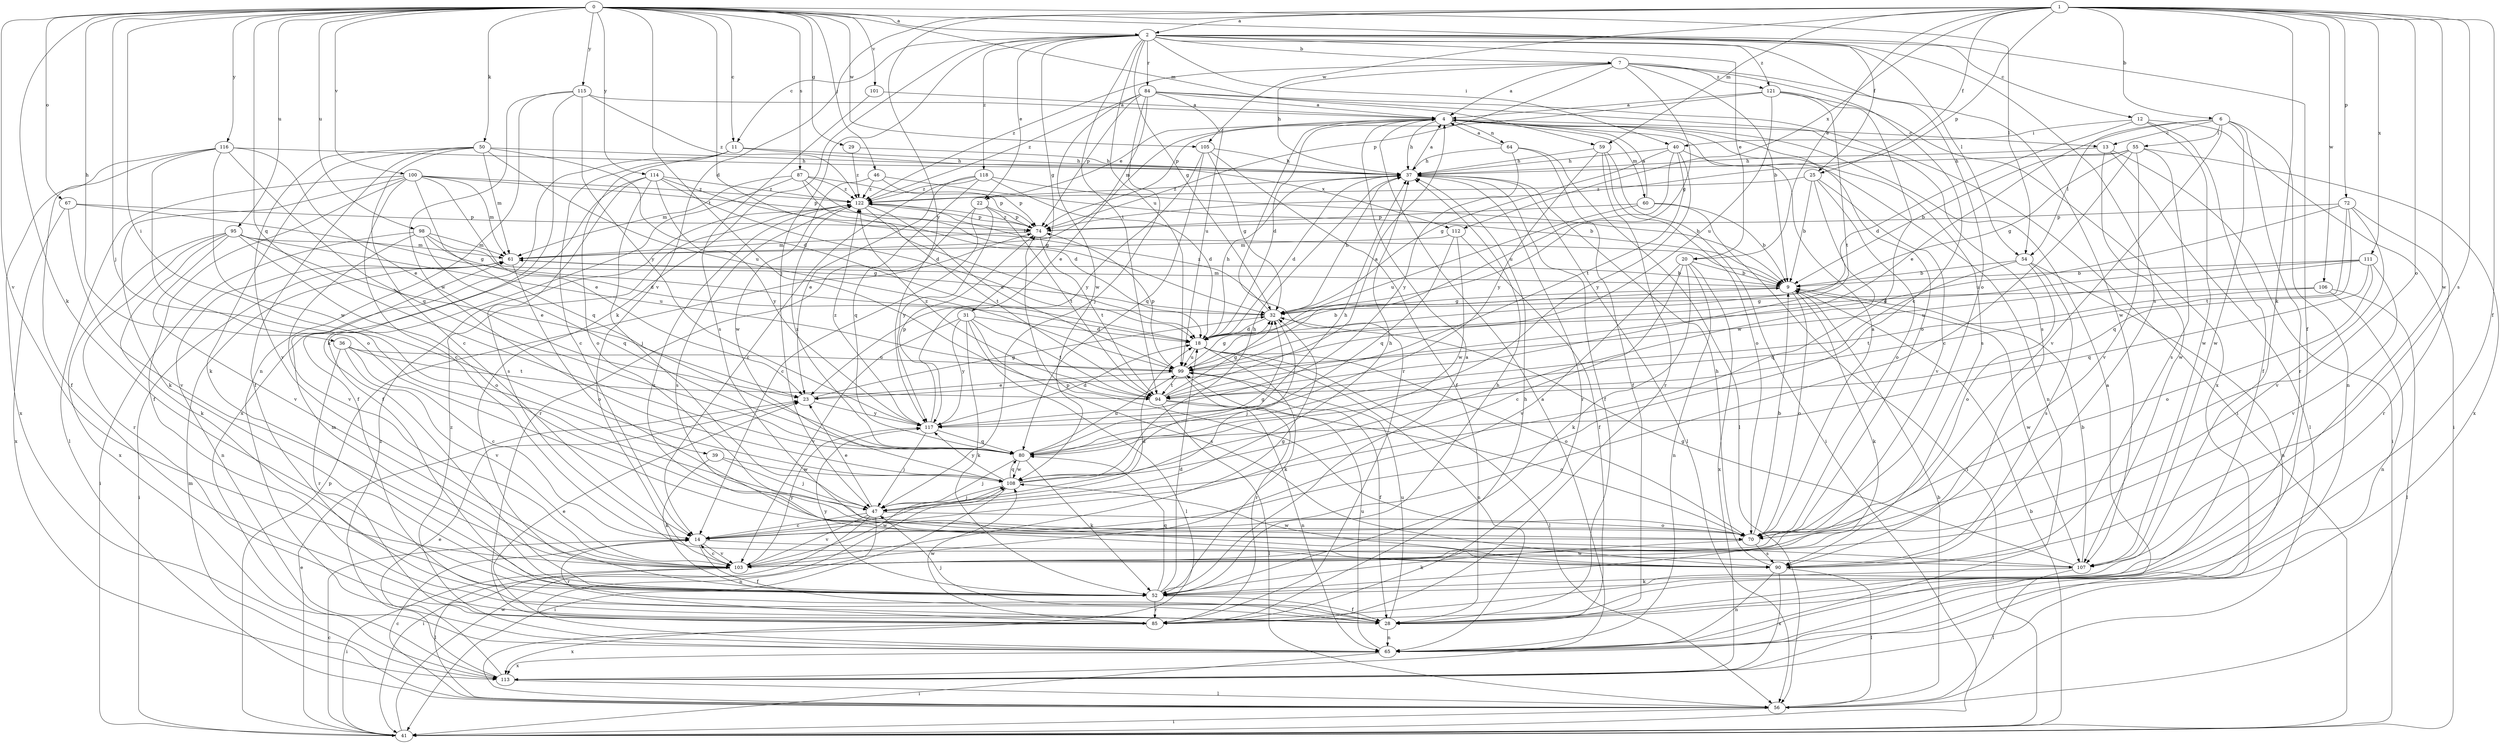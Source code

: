 strict digraph  {
0;
1;
2;
4;
6;
7;
9;
11;
12;
13;
14;
18;
20;
22;
23;
25;
28;
29;
31;
32;
36;
37;
39;
40;
41;
46;
47;
50;
52;
54;
55;
56;
59;
60;
61;
64;
65;
67;
70;
72;
74;
80;
84;
85;
87;
90;
94;
95;
98;
99;
100;
101;
103;
105;
106;
107;
108;
111;
112;
113;
114;
115;
116;
117;
118;
121;
122;
0 -> 2  [label=a];
0 -> 11  [label=c];
0 -> 18  [label=d];
0 -> 25  [label=f];
0 -> 29  [label=g];
0 -> 36  [label=h];
0 -> 39  [label=i];
0 -> 46  [label=j];
0 -> 47  [label=j];
0 -> 50  [label=k];
0 -> 52  [label=k];
0 -> 54  [label=l];
0 -> 59  [label=m];
0 -> 67  [label=o];
0 -> 80  [label=q];
0 -> 87  [label=s];
0 -> 94  [label=t];
0 -> 95  [label=u];
0 -> 98  [label=u];
0 -> 100  [label=v];
0 -> 101  [label=v];
0 -> 103  [label=v];
0 -> 105  [label=w];
0 -> 114  [label=y];
0 -> 115  [label=y];
0 -> 116  [label=y];
1 -> 2  [label=a];
1 -> 6  [label=b];
1 -> 20  [label=e];
1 -> 25  [label=f];
1 -> 28  [label=f];
1 -> 52  [label=k];
1 -> 59  [label=m];
1 -> 70  [label=o];
1 -> 72  [label=p];
1 -> 74  [label=p];
1 -> 90  [label=s];
1 -> 103  [label=v];
1 -> 105  [label=w];
1 -> 106  [label=w];
1 -> 107  [label=w];
1 -> 111  [label=x];
1 -> 112  [label=x];
1 -> 117  [label=y];
2 -> 7  [label=b];
2 -> 11  [label=c];
2 -> 12  [label=c];
2 -> 20  [label=e];
2 -> 22  [label=e];
2 -> 28  [label=f];
2 -> 31  [label=g];
2 -> 32  [label=g];
2 -> 40  [label=i];
2 -> 47  [label=j];
2 -> 52  [label=k];
2 -> 54  [label=l];
2 -> 70  [label=o];
2 -> 84  [label=r];
2 -> 90  [label=s];
2 -> 94  [label=t];
2 -> 99  [label=u];
2 -> 118  [label=z];
2 -> 121  [label=z];
4 -> 13  [label=c];
4 -> 18  [label=d];
4 -> 22  [label=e];
4 -> 23  [label=e];
4 -> 37  [label=h];
4 -> 60  [label=m];
4 -> 64  [label=n];
4 -> 70  [label=o];
4 -> 85  [label=r];
4 -> 90  [label=s];
6 -> 13  [label=c];
6 -> 23  [label=e];
6 -> 54  [label=l];
6 -> 55  [label=l];
6 -> 65  [label=n];
6 -> 85  [label=r];
6 -> 103  [label=v];
6 -> 107  [label=w];
7 -> 4  [label=a];
7 -> 9  [label=b];
7 -> 14  [label=c];
7 -> 32  [label=g];
7 -> 37  [label=h];
7 -> 74  [label=p];
7 -> 107  [label=w];
7 -> 121  [label=z];
7 -> 122  [label=z];
9 -> 32  [label=g];
9 -> 52  [label=k];
9 -> 61  [label=m];
9 -> 70  [label=o];
9 -> 107  [label=w];
11 -> 14  [label=c];
11 -> 37  [label=h];
11 -> 70  [label=o];
11 -> 112  [label=x];
11 -> 113  [label=x];
12 -> 18  [label=d];
12 -> 28  [label=f];
12 -> 40  [label=i];
12 -> 41  [label=i];
12 -> 107  [label=w];
13 -> 37  [label=h];
13 -> 41  [label=i];
13 -> 56  [label=l];
13 -> 107  [label=w];
14 -> 18  [label=d];
14 -> 28  [label=f];
14 -> 85  [label=r];
14 -> 103  [label=v];
14 -> 107  [label=w];
18 -> 9  [label=b];
18 -> 37  [label=h];
18 -> 52  [label=k];
18 -> 56  [label=l];
18 -> 65  [label=n];
18 -> 70  [label=o];
18 -> 99  [label=u];
20 -> 9  [label=b];
20 -> 14  [label=c];
20 -> 52  [label=k];
20 -> 65  [label=n];
20 -> 103  [label=v];
20 -> 113  [label=x];
22 -> 14  [label=c];
22 -> 74  [label=p];
22 -> 85  [label=r];
22 -> 94  [label=t];
22 -> 117  [label=y];
23 -> 32  [label=g];
23 -> 117  [label=y];
25 -> 9  [label=b];
25 -> 70  [label=o];
25 -> 103  [label=v];
25 -> 108  [label=w];
25 -> 122  [label=z];
28 -> 47  [label=j];
28 -> 65  [label=n];
28 -> 99  [label=u];
29 -> 37  [label=h];
29 -> 122  [label=z];
31 -> 18  [label=d];
31 -> 52  [label=k];
31 -> 56  [label=l];
31 -> 90  [label=s];
31 -> 94  [label=t];
31 -> 103  [label=v];
31 -> 117  [label=y];
32 -> 18  [label=d];
32 -> 37  [label=h];
32 -> 47  [label=j];
32 -> 122  [label=z];
36 -> 14  [label=c];
36 -> 85  [label=r];
36 -> 94  [label=t];
36 -> 99  [label=u];
36 -> 103  [label=v];
37 -> 4  [label=a];
37 -> 18  [label=d];
37 -> 28  [label=f];
37 -> 56  [label=l];
37 -> 85  [label=r];
37 -> 122  [label=z];
39 -> 47  [label=j];
39 -> 52  [label=k];
39 -> 108  [label=w];
40 -> 32  [label=g];
40 -> 37  [label=h];
40 -> 65  [label=n];
40 -> 94  [label=t];
40 -> 99  [label=u];
40 -> 117  [label=y];
41 -> 9  [label=b];
41 -> 14  [label=c];
41 -> 23  [label=e];
41 -> 74  [label=p];
41 -> 108  [label=w];
46 -> 9  [label=b];
46 -> 74  [label=p];
46 -> 108  [label=w];
46 -> 122  [label=z];
47 -> 14  [label=c];
47 -> 23  [label=e];
47 -> 37  [label=h];
47 -> 41  [label=i];
47 -> 65  [label=n];
47 -> 70  [label=o];
47 -> 103  [label=v];
50 -> 14  [label=c];
50 -> 18  [label=d];
50 -> 28  [label=f];
50 -> 37  [label=h];
50 -> 52  [label=k];
50 -> 61  [label=m];
50 -> 99  [label=u];
50 -> 103  [label=v];
52 -> 4  [label=a];
52 -> 18  [label=d];
52 -> 28  [label=f];
52 -> 37  [label=h];
52 -> 61  [label=m];
52 -> 80  [label=q];
52 -> 85  [label=r];
52 -> 117  [label=y];
54 -> 9  [label=b];
54 -> 65  [label=n];
54 -> 70  [label=o];
54 -> 80  [label=q];
54 -> 90  [label=s];
55 -> 9  [label=b];
55 -> 14  [label=c];
55 -> 32  [label=g];
55 -> 37  [label=h];
55 -> 90  [label=s];
55 -> 103  [label=v];
55 -> 113  [label=x];
56 -> 9  [label=b];
56 -> 14  [label=c];
56 -> 41  [label=i];
56 -> 61  [label=m];
59 -> 37  [label=h];
59 -> 41  [label=i];
59 -> 70  [label=o];
59 -> 85  [label=r];
59 -> 117  [label=y];
60 -> 4  [label=a];
60 -> 9  [label=b];
60 -> 41  [label=i];
60 -> 74  [label=p];
60 -> 99  [label=u];
61 -> 9  [label=b];
61 -> 41  [label=i];
61 -> 65  [label=n];
61 -> 70  [label=o];
64 -> 4  [label=a];
64 -> 28  [label=f];
64 -> 37  [label=h];
64 -> 56  [label=l];
64 -> 117  [label=y];
65 -> 4  [label=a];
65 -> 41  [label=i];
65 -> 99  [label=u];
65 -> 113  [label=x];
65 -> 122  [label=z];
67 -> 32  [label=g];
67 -> 74  [label=p];
67 -> 103  [label=v];
67 -> 113  [label=x];
70 -> 4  [label=a];
70 -> 9  [label=b];
70 -> 52  [label=k];
70 -> 74  [label=p];
70 -> 90  [label=s];
72 -> 74  [label=p];
72 -> 80  [label=q];
72 -> 85  [label=r];
72 -> 94  [label=t];
72 -> 99  [label=u];
72 -> 103  [label=v];
74 -> 61  [label=m];
74 -> 94  [label=t];
74 -> 122  [label=z];
80 -> 37  [label=h];
80 -> 47  [label=j];
80 -> 52  [label=k];
80 -> 99  [label=u];
80 -> 108  [label=w];
80 -> 122  [label=z];
84 -> 4  [label=a];
84 -> 41  [label=i];
84 -> 47  [label=j];
84 -> 61  [label=m];
84 -> 74  [label=p];
84 -> 90  [label=s];
84 -> 99  [label=u];
84 -> 108  [label=w];
84 -> 122  [label=z];
85 -> 23  [label=e];
85 -> 37  [label=h];
85 -> 108  [label=w];
85 -> 113  [label=x];
87 -> 18  [label=d];
87 -> 28  [label=f];
87 -> 32  [label=g];
87 -> 61  [label=m];
87 -> 74  [label=p];
87 -> 122  [label=z];
90 -> 37  [label=h];
90 -> 56  [label=l];
90 -> 65  [label=n];
90 -> 108  [label=w];
90 -> 113  [label=x];
94 -> 4  [label=a];
94 -> 32  [label=g];
94 -> 56  [label=l];
94 -> 65  [label=n];
94 -> 70  [label=o];
94 -> 122  [label=z];
95 -> 23  [label=e];
95 -> 52  [label=k];
95 -> 61  [label=m];
95 -> 70  [label=o];
95 -> 85  [label=r];
95 -> 99  [label=u];
95 -> 103  [label=v];
95 -> 113  [label=x];
98 -> 18  [label=d];
98 -> 32  [label=g];
98 -> 41  [label=i];
98 -> 61  [label=m];
98 -> 80  [label=q];
98 -> 103  [label=v];
99 -> 23  [label=e];
99 -> 28  [label=f];
99 -> 32  [label=g];
99 -> 74  [label=p];
99 -> 85  [label=r];
99 -> 94  [label=t];
100 -> 14  [label=c];
100 -> 23  [label=e];
100 -> 28  [label=f];
100 -> 52  [label=k];
100 -> 56  [label=l];
100 -> 61  [label=m];
100 -> 74  [label=p];
100 -> 80  [label=q];
100 -> 122  [label=z];
101 -> 4  [label=a];
101 -> 90  [label=s];
103 -> 14  [label=c];
103 -> 32  [label=g];
103 -> 41  [label=i];
103 -> 56  [label=l];
103 -> 108  [label=w];
103 -> 117  [label=y];
105 -> 28  [label=f];
105 -> 32  [label=g];
105 -> 37  [label=h];
105 -> 80  [label=q];
105 -> 117  [label=y];
106 -> 32  [label=g];
106 -> 56  [label=l];
106 -> 65  [label=n];
106 -> 94  [label=t];
107 -> 9  [label=b];
107 -> 32  [label=g];
107 -> 52  [label=k];
107 -> 56  [label=l];
107 -> 122  [label=z];
108 -> 32  [label=g];
108 -> 37  [label=h];
108 -> 41  [label=i];
108 -> 47  [label=j];
108 -> 80  [label=q];
108 -> 117  [label=y];
111 -> 9  [label=b];
111 -> 18  [label=d];
111 -> 70  [label=o];
111 -> 80  [label=q];
111 -> 99  [label=u];
111 -> 103  [label=v];
112 -> 28  [label=f];
112 -> 61  [label=m];
112 -> 80  [label=q];
112 -> 108  [label=w];
113 -> 4  [label=a];
113 -> 23  [label=e];
113 -> 56  [label=l];
113 -> 122  [label=z];
114 -> 9  [label=b];
114 -> 18  [label=d];
114 -> 28  [label=f];
114 -> 47  [label=j];
114 -> 90  [label=s];
114 -> 117  [label=y];
114 -> 122  [label=z];
115 -> 4  [label=a];
115 -> 52  [label=k];
115 -> 65  [label=n];
115 -> 108  [label=w];
115 -> 117  [label=y];
115 -> 122  [label=z];
116 -> 23  [label=e];
116 -> 28  [label=f];
116 -> 37  [label=h];
116 -> 70  [label=o];
116 -> 80  [label=q];
116 -> 108  [label=w];
116 -> 113  [label=x];
117 -> 18  [label=d];
117 -> 47  [label=j];
117 -> 74  [label=p];
117 -> 80  [label=q];
117 -> 122  [label=z];
118 -> 9  [label=b];
118 -> 14  [label=c];
118 -> 18  [label=d];
118 -> 23  [label=e];
118 -> 80  [label=q];
118 -> 122  [label=z];
121 -> 4  [label=a];
121 -> 47  [label=j];
121 -> 74  [label=p];
121 -> 94  [label=t];
121 -> 99  [label=u];
121 -> 113  [label=x];
122 -> 74  [label=p];
122 -> 90  [label=s];
122 -> 94  [label=t];
122 -> 99  [label=u];
}
